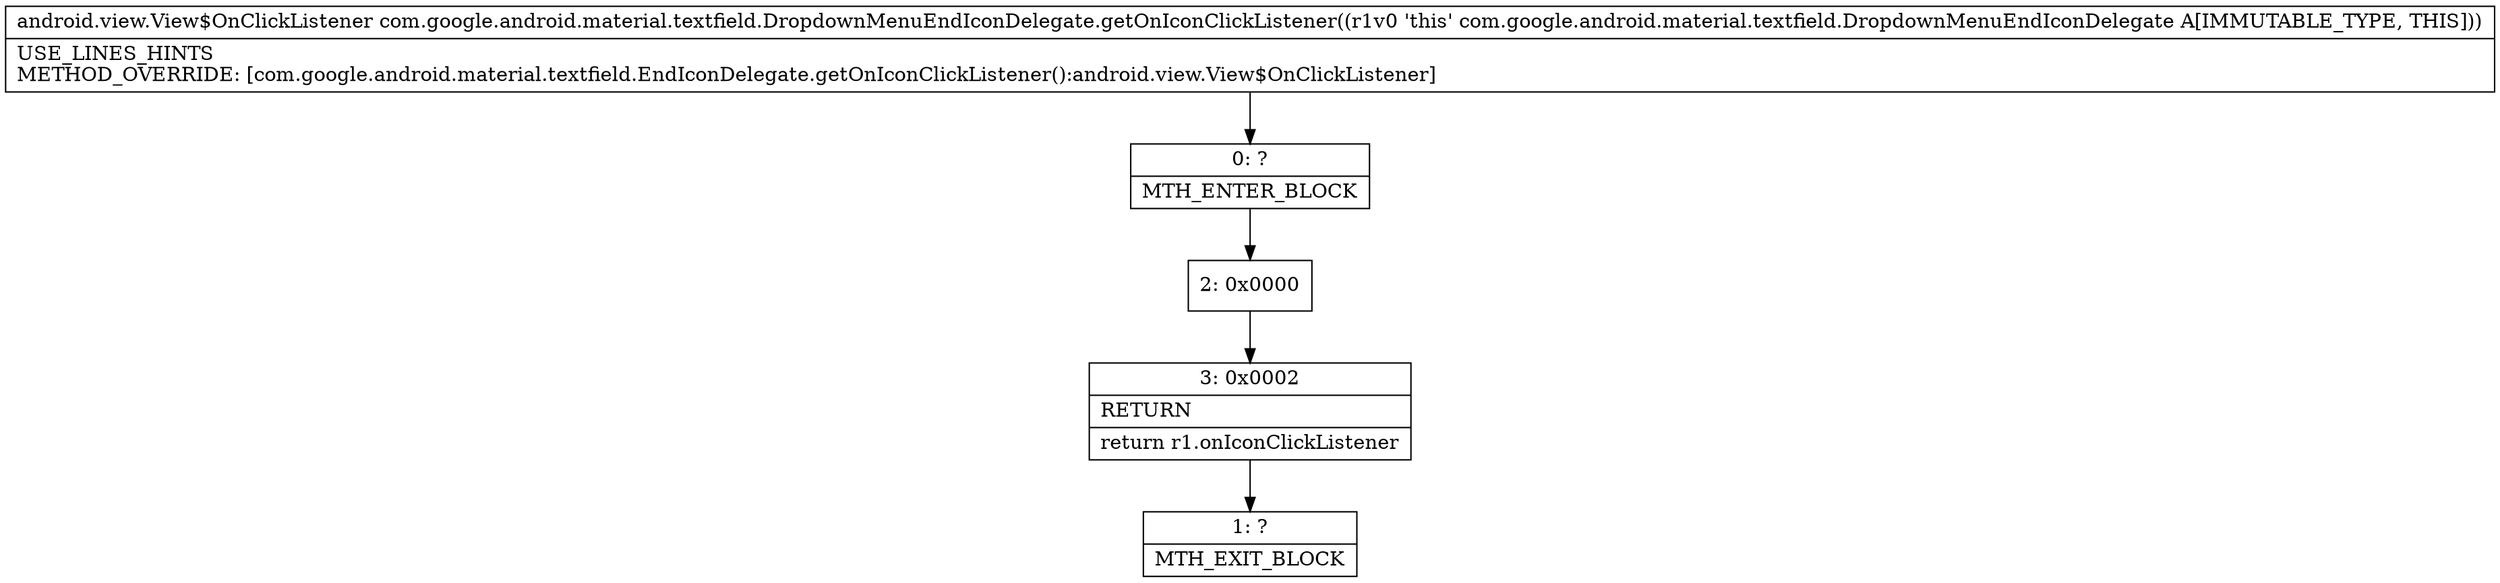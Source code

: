 digraph "CFG forcom.google.android.material.textfield.DropdownMenuEndIconDelegate.getOnIconClickListener()Landroid\/view\/View$OnClickListener;" {
Node_0 [shape=record,label="{0\:\ ?|MTH_ENTER_BLOCK\l}"];
Node_2 [shape=record,label="{2\:\ 0x0000}"];
Node_3 [shape=record,label="{3\:\ 0x0002|RETURN\l|return r1.onIconClickListener\l}"];
Node_1 [shape=record,label="{1\:\ ?|MTH_EXIT_BLOCK\l}"];
MethodNode[shape=record,label="{android.view.View$OnClickListener com.google.android.material.textfield.DropdownMenuEndIconDelegate.getOnIconClickListener((r1v0 'this' com.google.android.material.textfield.DropdownMenuEndIconDelegate A[IMMUTABLE_TYPE, THIS]))  | USE_LINES_HINTS\lMETHOD_OVERRIDE: [com.google.android.material.textfield.EndIconDelegate.getOnIconClickListener():android.view.View$OnClickListener]\l}"];
MethodNode -> Node_0;Node_0 -> Node_2;
Node_2 -> Node_3;
Node_3 -> Node_1;
}

